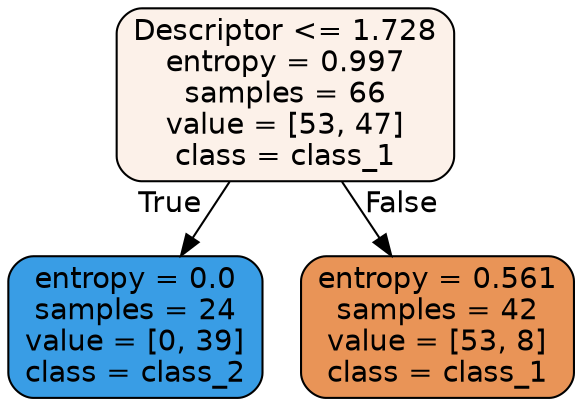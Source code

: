 digraph Tree {
node [shape=box, style="filled, rounded", color="black", fontname="helvetica"] ;
edge [fontname="helvetica"] ;
0 [label="Descriptor <= 1.728\nentropy = 0.997\nsamples = 66\nvalue = [53, 47]\nclass = class_1", fillcolor="#fcf1e9"] ;
1 [label="entropy = 0.0\nsamples = 24\nvalue = [0, 39]\nclass = class_2", fillcolor="#399de5"] ;
0 -> 1 [labeldistance=2.5, labelangle=45, headlabel="True"] ;
2 [label="entropy = 0.561\nsamples = 42\nvalue = [53, 8]\nclass = class_1", fillcolor="#e99457"] ;
0 -> 2 [labeldistance=2.5, labelangle=-45, headlabel="False"] ;
}